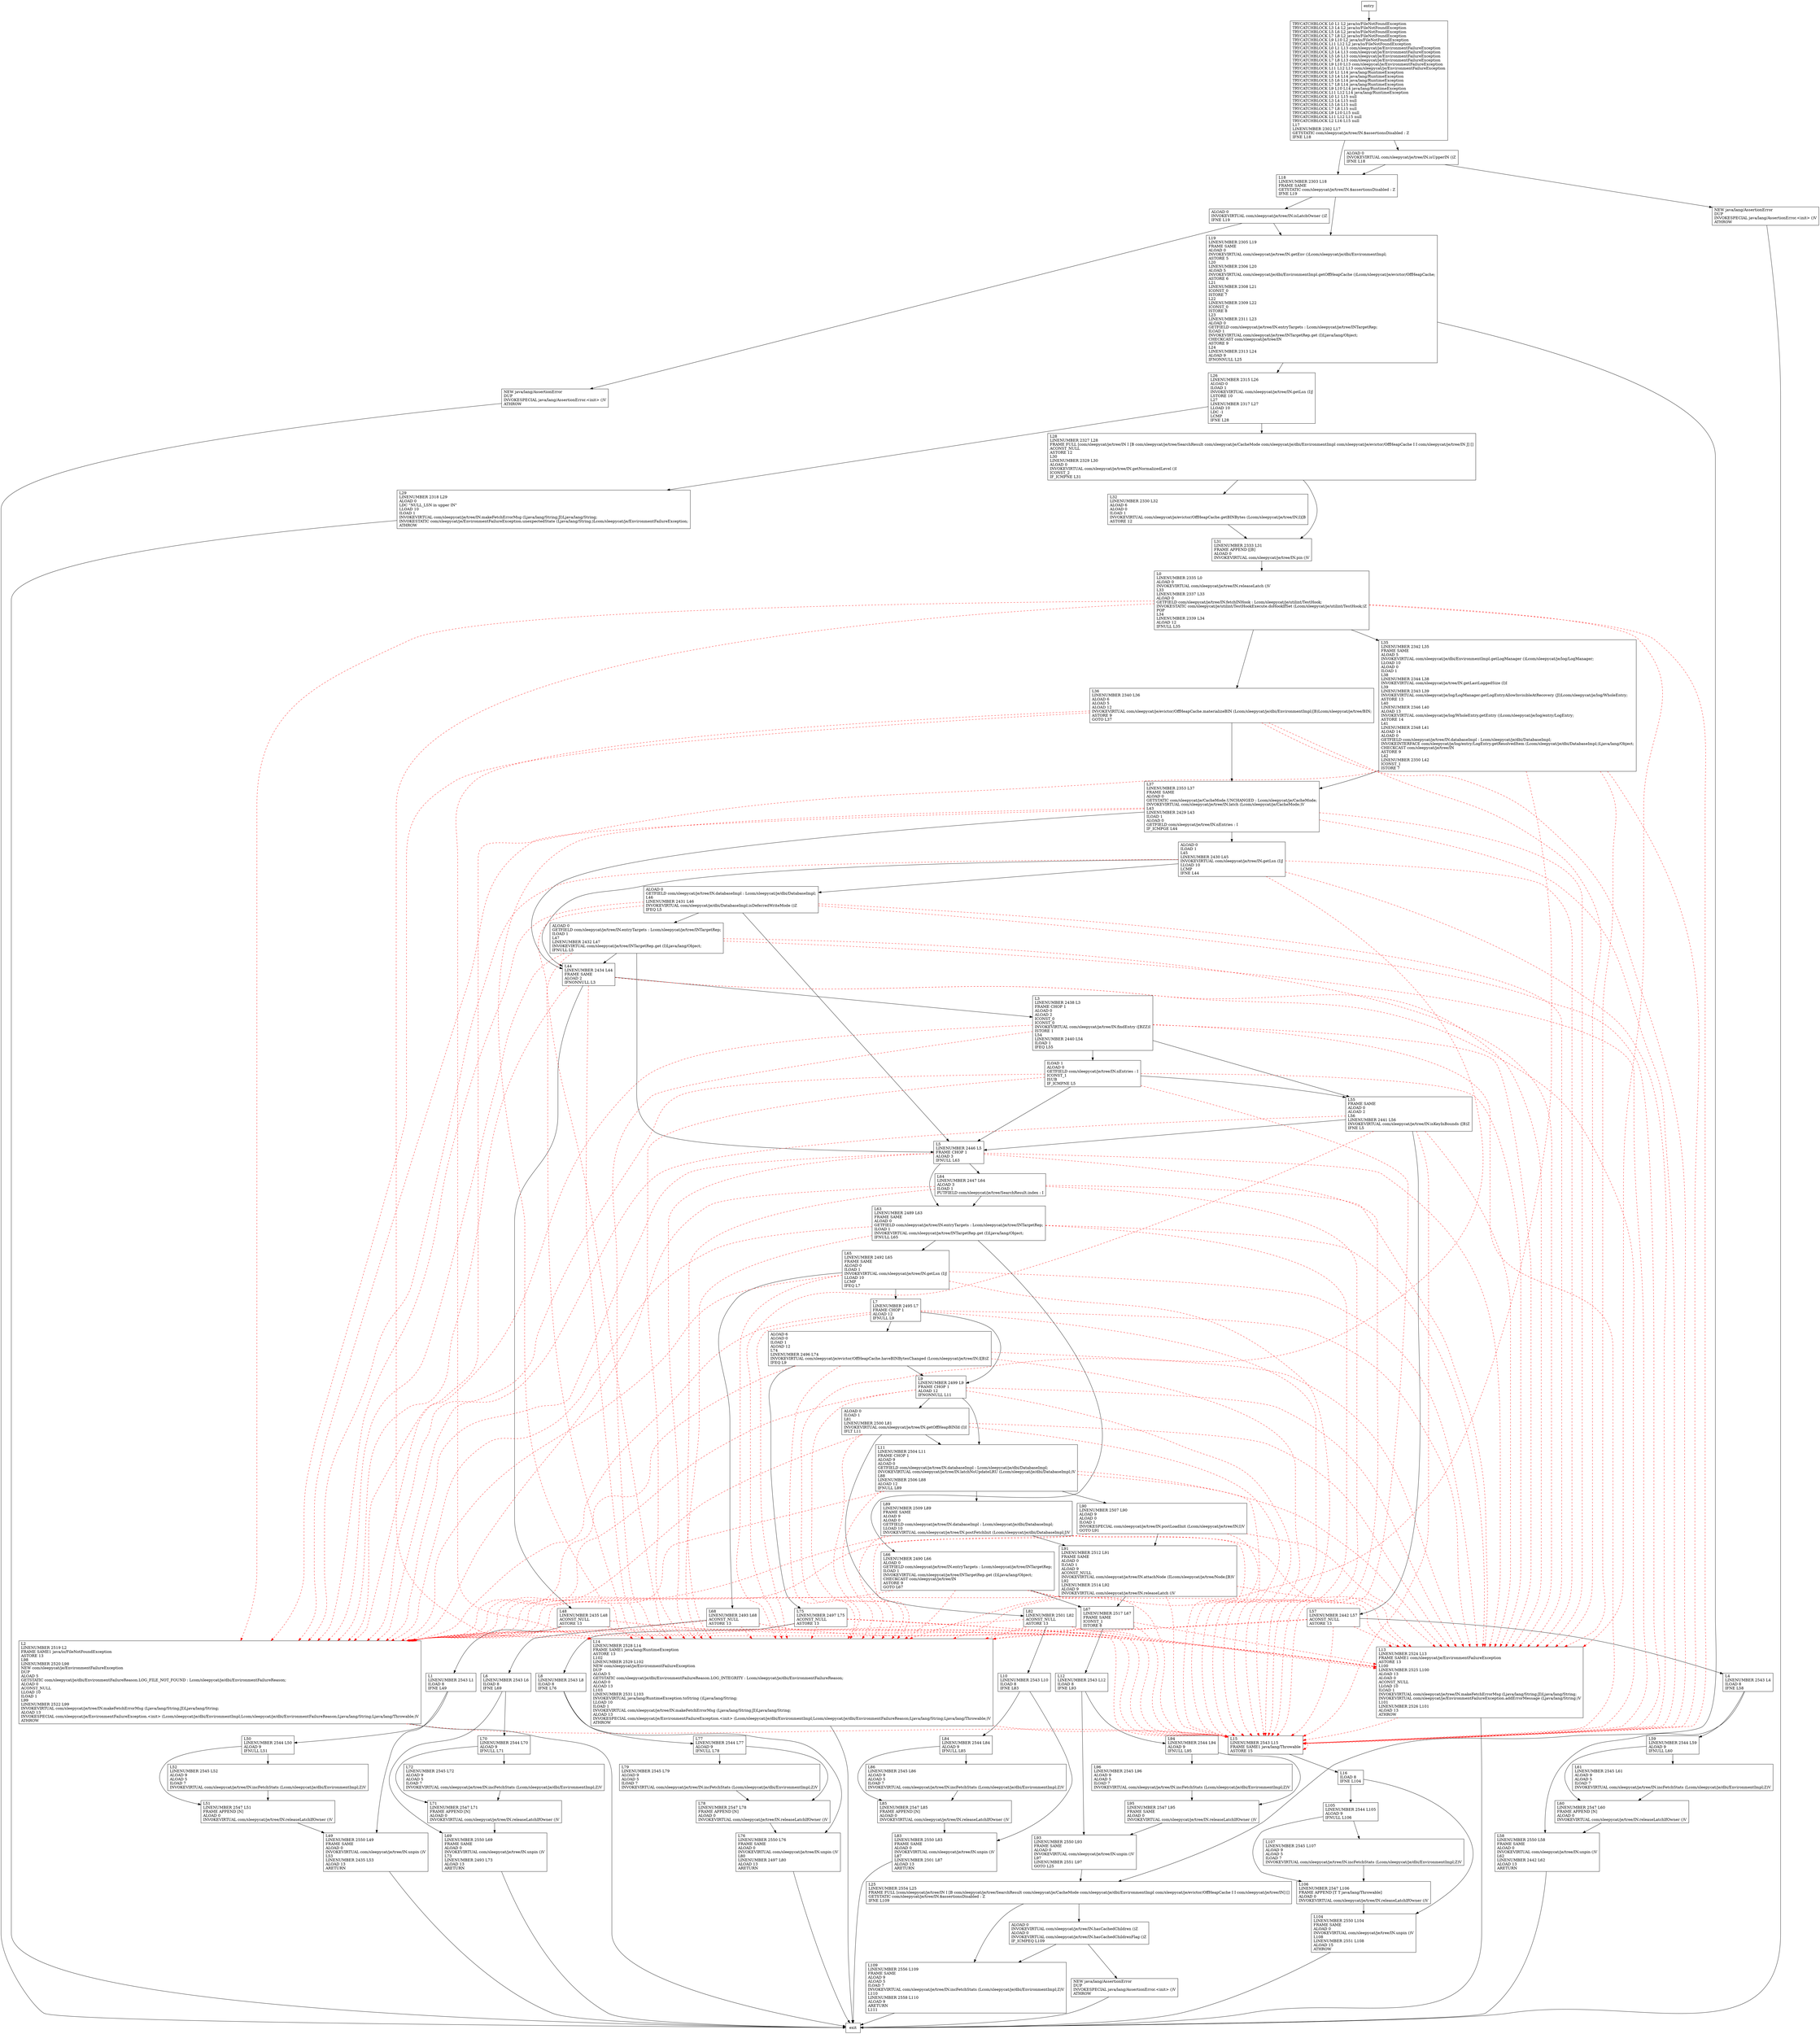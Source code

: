 digraph fetchINWithNoLatch {
node [shape=record];
750526791 [label="L48\lLINENUMBER 2435 L48\lACONST_NULL\lASTORE 13\l"];
220442169 [label="ALOAD 0\lINVOKEVIRTUAL com/sleepycat/je/tree/IN.isUpperIN ()Z\lIFNE L18\l"];
719768545 [label="L83\lLINENUMBER 2550 L83\lFRAME SAME\lALOAD 0\lINVOKEVIRTUAL com/sleepycat/je/tree/IN.unpin ()V\lL87\lLINENUMBER 2501 L87\lALOAD 13\lARETURN\l"];
177430324 [label="TRYCATCHBLOCK L0 L1 L2 java/io/FileNotFoundException\lTRYCATCHBLOCK L3 L4 L2 java/io/FileNotFoundException\lTRYCATCHBLOCK L5 L6 L2 java/io/FileNotFoundException\lTRYCATCHBLOCK L7 L8 L2 java/io/FileNotFoundException\lTRYCATCHBLOCK L9 L10 L2 java/io/FileNotFoundException\lTRYCATCHBLOCK L11 L12 L2 java/io/FileNotFoundException\lTRYCATCHBLOCK L0 L1 L13 com/sleepycat/je/EnvironmentFailureException\lTRYCATCHBLOCK L3 L4 L13 com/sleepycat/je/EnvironmentFailureException\lTRYCATCHBLOCK L5 L6 L13 com/sleepycat/je/EnvironmentFailureException\lTRYCATCHBLOCK L7 L8 L13 com/sleepycat/je/EnvironmentFailureException\lTRYCATCHBLOCK L9 L10 L13 com/sleepycat/je/EnvironmentFailureException\lTRYCATCHBLOCK L11 L12 L13 com/sleepycat/je/EnvironmentFailureException\lTRYCATCHBLOCK L0 L1 L14 java/lang/RuntimeException\lTRYCATCHBLOCK L3 L4 L14 java/lang/RuntimeException\lTRYCATCHBLOCK L5 L6 L14 java/lang/RuntimeException\lTRYCATCHBLOCK L7 L8 L14 java/lang/RuntimeException\lTRYCATCHBLOCK L9 L10 L14 java/lang/RuntimeException\lTRYCATCHBLOCK L11 L12 L14 java/lang/RuntimeException\lTRYCATCHBLOCK L0 L1 L15 null\lTRYCATCHBLOCK L3 L4 L15 null\lTRYCATCHBLOCK L5 L6 L15 null\lTRYCATCHBLOCK L7 L8 L15 null\lTRYCATCHBLOCK L9 L10 L15 null\lTRYCATCHBLOCK L11 L12 L15 null\lTRYCATCHBLOCK L2 L16 L15 null\lL17\lLINENUMBER 2302 L17\lGETSTATIC com/sleepycat/je/tree/IN.$assertionsDisabled : Z\lIFNE L18\l"];
825756298 [label="L69\lLINENUMBER 2550 L69\lFRAME SAME\lALOAD 0\lINVOKEVIRTUAL com/sleepycat/je/tree/IN.unpin ()V\lL73\lLINENUMBER 2493 L73\lALOAD 13\lARETURN\l"];
1514017298 [label="L1\lLINENUMBER 2543 L1\lILOAD 8\lIFNE L49\l"];
1563539999 [label="L44\lLINENUMBER 2434 L44\lFRAME SAME\lALOAD 2\lIFNONNULL L3\l"];
1252722806 [label="L25\lLINENUMBER 2554 L25\lFRAME FULL [com/sleepycat/je/tree/IN I [B com/sleepycat/je/tree/SearchResult com/sleepycat/je/CacheMode com/sleepycat/je/dbi/EnvironmentImpl com/sleepycat/je/evictor/OffHeapCache I I com/sleepycat/je/tree/IN] []\lGETSTATIC com/sleepycat/je/tree/IN.$assertionsDisabled : Z\lIFNE L109\l"];
1793625085 [label="L89\lLINENUMBER 2509 L89\lFRAME SAME\lALOAD 9\lALOAD 0\lGETFIELD com/sleepycat/je/tree/IN.databaseImpl : Lcom/sleepycat/je/dbi/DatabaseImpl;\lLLOAD 10\lINVOKEVIRTUAL com/sleepycat/je/tree/IN.postFetchInit (Lcom/sleepycat/je/dbi/DatabaseImpl;J)V\l"];
705853218 [label="L3\lLINENUMBER 2438 L3\lFRAME CHOP 1\lALOAD 0\lALOAD 2\lICONST_0\lICONST_0\lINVOKEVIRTUAL com/sleepycat/je/tree/IN.findEntry ([BZZ)I\lISTORE 1\lL54\lLINENUMBER 2440 L54\lILOAD 1\lIFEQ L55\l"];
587568915 [label="L15\lLINENUMBER 2543 L15\lFRAME SAME1 java/lang/Throwable\lASTORE 15\l"];
427118209 [label="L68\lLINENUMBER 2493 L68\lACONST_NULL\lASTORE 13\l"];
1014807171 [label="L86\lLINENUMBER 2545 L86\lALOAD 9\lALOAD 5\lILOAD 7\lINVOKEVIRTUAL com/sleepycat/je/tree/IN.incFetchStats (Lcom/sleepycat/je/dbi/EnvironmentImpl;Z)V\l"];
1352554165 [label="L19\lLINENUMBER 2305 L19\lFRAME SAME\lALOAD 0\lINVOKEVIRTUAL com/sleepycat/je/tree/IN.getEnv ()Lcom/sleepycat/je/dbi/EnvironmentImpl;\lASTORE 5\lL20\lLINENUMBER 2306 L20\lALOAD 5\lINVOKEVIRTUAL com/sleepycat/je/dbi/EnvironmentImpl.getOffHeapCache ()Lcom/sleepycat/je/evictor/OffHeapCache;\lASTORE 6\lL21\lLINENUMBER 2308 L21\lICONST_0\lISTORE 7\lL22\lLINENUMBER 2309 L22\lICONST_0\lISTORE 8\lL23\lLINENUMBER 2311 L23\lALOAD 0\lGETFIELD com/sleepycat/je/tree/IN.entryTargets : Lcom/sleepycat/je/tree/INTargetRep;\lILOAD 1\lINVOKEVIRTUAL com/sleepycat/je/tree/INTargetRep.get (I)Ljava/lang/Object;\lCHECKCAST com/sleepycat/je/tree/IN\lASTORE 9\lL24\lLINENUMBER 2313 L24\lALOAD 9\lIFNONNULL L25\l"];
1769436699 [label="ALOAD 0\lILOAD 1\lL45\lLINENUMBER 2430 L45\lINVOKEVIRTUAL com/sleepycat/je/tree/IN.getLsn (I)J\lLLOAD 10\lLCMP\lIFNE L44\l"];
1987519369 [label="L91\lLINENUMBER 2512 L91\lFRAME SAME\lALOAD 0\lILOAD 1\lALOAD 9\lACONST_NULL\lINVOKEVIRTUAL com/sleepycat/je/tree/IN.attachNode (ILcom/sleepycat/je/tree/Node;[B)V\lL92\lLINENUMBER 2514 L92\lALOAD 9\lINVOKEVIRTUAL com/sleepycat/je/tree/IN.releaseLatch ()V\l"];
1214394986 [label="NEW java/lang/AssertionError\lDUP\lINVOKESPECIAL java/lang/AssertionError.\<init\> ()V\lATHROW\l"];
839164533 [label="L7\lLINENUMBER 2495 L7\lFRAME CHOP 1\lALOAD 12\lIFNULL L9\l"];
995640718 [label="L31\lLINENUMBER 2333 L31\lFRAME APPEND [[B]\lALOAD 0\lINVOKEVIRTUAL com/sleepycat/je/tree/IN.pin ()V\l"];
1102026155 [label="L72\lLINENUMBER 2545 L72\lALOAD 9\lALOAD 5\lILOAD 7\lINVOKEVIRTUAL com/sleepycat/je/tree/IN.incFetchStats (Lcom/sleepycat/je/dbi/EnvironmentImpl;Z)V\l"];
529471028 [label="L65\lLINENUMBER 2492 L65\lFRAME SAME\lALOAD 0\lILOAD 1\lINVOKEVIRTUAL com/sleepycat/je/tree/IN.getLsn (I)J\lLLOAD 10\lLCMP\lIFEQ L7\l"];
2089651595 [label="ALOAD 0\lGETFIELD com/sleepycat/je/tree/IN.entryTargets : Lcom/sleepycat/je/tree/INTargetRep;\lILOAD 1\lL47\lLINENUMBER 2432 L47\lINVOKEVIRTUAL com/sleepycat/je/tree/INTargetRep.get (I)Ljava/lang/Object;\lIFNULL L5\l"];
1099457823 [label="L93\lLINENUMBER 2550 L93\lFRAME SAME\lALOAD 0\lINVOKEVIRTUAL com/sleepycat/je/tree/IN.unpin ()V\lL97\lLINENUMBER 2551 L97\lGOTO L25\l"];
367769346 [label="L12\lLINENUMBER 2543 L12\lILOAD 8\lIFNE L93\l"];
988341684 [label="L2\lLINENUMBER 2519 L2\lFRAME SAME1 java/io/FileNotFoundException\lASTORE 13\lL98\lLINENUMBER 2520 L98\lNEW com/sleepycat/je/EnvironmentFailureException\lDUP\lALOAD 5\lGETSTATIC com/sleepycat/je/dbi/EnvironmentFailureReason.LOG_FILE_NOT_FOUND : Lcom/sleepycat/je/dbi/EnvironmentFailureReason;\lALOAD 0\lACONST_NULL\lLLOAD 10\lILOAD 1\lL99\lLINENUMBER 2522 L99\lINVOKEVIRTUAL com/sleepycat/je/tree/IN.makeFetchErrorMsg (Ljava/lang/String;JI)Ljava/lang/String;\lALOAD 13\lINVOKESPECIAL com/sleepycat/je/EnvironmentFailureException.\<init\> (Lcom/sleepycat/je/dbi/EnvironmentImpl;Lcom/sleepycat/je/dbi/EnvironmentFailureReason;Ljava/lang/String;Ljava/lang/Throwable;)V\lATHROW\l"];
1586156168 [label="L106\lLINENUMBER 2547 L106\lFRAME APPEND [T T java/lang/Throwable]\lALOAD 0\lINVOKEVIRTUAL com/sleepycat/je/tree/IN.releaseLatchIfOwner ()V\l"];
1079802105 [label="NEW java/lang/AssertionError\lDUP\lINVOKESPECIAL java/lang/AssertionError.\<init\> ()V\lATHROW\l"];
1839581151 [label="L59\lLINENUMBER 2544 L59\lALOAD 9\lIFNULL L60\l"];
1507981682 [label="L36\lLINENUMBER 2340 L36\lALOAD 6\lALOAD 5\lALOAD 12\lINVOKEVIRTUAL com/sleepycat/je/evictor/OffHeapCache.materializeBIN (Lcom/sleepycat/je/dbi/EnvironmentImpl;[B)Lcom/sleepycat/je/tree/BIN;\lASTORE 9\lGOTO L37\l"];
403034326 [label="L50\lLINENUMBER 2544 L50\lALOAD 9\lIFNULL L51\l"];
949445400 [label="L8\lLINENUMBER 2543 L8\lILOAD 8\lIFNE L76\l"];
1494896233 [label="L75\lLINENUMBER 2497 L75\lACONST_NULL\lASTORE 13\l"];
2029411299 [label="L77\lLINENUMBER 2544 L77\lALOAD 9\lIFNULL L78\l"];
2036878776 [label="L60\lLINENUMBER 2547 L60\lFRAME APPEND [N]\lALOAD 0\lINVOKEVIRTUAL com/sleepycat/je/tree/IN.releaseLatchIfOwner ()V\l"];
139378112 [label="L32\lLINENUMBER 2330 L32\lALOAD 6\lALOAD 0\lILOAD 1\lINVOKEVIRTUAL com/sleepycat/je/evictor/OffHeapCache.getBINBytes (Lcom/sleepycat/je/tree/IN;I)[B\lASTORE 12\l"];
616361779 [label="L37\lLINENUMBER 2353 L37\lFRAME SAME\lALOAD 0\lGETSTATIC com/sleepycat/je/CacheMode.UNCHANGED : Lcom/sleepycat/je/CacheMode;\lINVOKEVIRTUAL com/sleepycat/je/tree/IN.latch (Lcom/sleepycat/je/CacheMode;)V\lL43\lLINENUMBER 2429 L43\lILOAD 1\lALOAD 0\lGETFIELD com/sleepycat/je/tree/IN.nEntries : I\lIF_ICMPGE L44\l"];
2095345813 [label="L78\lLINENUMBER 2547 L78\lFRAME APPEND [N]\lALOAD 0\lINVOKEVIRTUAL com/sleepycat/je/tree/IN.releaseLatchIfOwner ()V\l"];
1018474647 [label="L105\lLINENUMBER 2544 L105\lALOAD 9\lIFNULL L106\l"];
1679428887 [label="L35\lLINENUMBER 2342 L35\lFRAME SAME\lALOAD 5\lINVOKEVIRTUAL com/sleepycat/je/dbi/EnvironmentImpl.getLogManager ()Lcom/sleepycat/je/log/LogManager;\lLLOAD 10\lALOAD 0\lILOAD 1\lL38\lLINENUMBER 2344 L38\lINVOKEVIRTUAL com/sleepycat/je/tree/IN.getLastLoggedSize (I)I\lL39\lLINENUMBER 2343 L39\lINVOKEVIRTUAL com/sleepycat/je/log/LogManager.getLogEntryAllowInvisibleAtRecovery (JI)Lcom/sleepycat/je/log/WholeEntry;\lASTORE 13\lL40\lLINENUMBER 2346 L40\lALOAD 13\lINVOKEVIRTUAL com/sleepycat/je/log/WholeEntry.getEntry ()Lcom/sleepycat/je/log/entry/LogEntry;\lASTORE 14\lL41\lLINENUMBER 2348 L41\lALOAD 14\lALOAD 0\lGETFIELD com/sleepycat/je/tree/IN.databaseImpl : Lcom/sleepycat/je/dbi/DatabaseImpl;\lINVOKEINTERFACE com/sleepycat/je/log/entry/LogEntry.getResolvedItem (Lcom/sleepycat/je/dbi/DatabaseImpl;)Ljava/lang/Object;\lCHECKCAST com/sleepycat/je/tree/IN\lASTORE 9\lL42\lLINENUMBER 2350 L42\lICONST_1\lISTORE 7\l"];
31949862 [label="L10\lLINENUMBER 2543 L10\lILOAD 8\lIFNE L83\l"];
1057699886 [label="ALOAD 0\lGETFIELD com/sleepycat/je/tree/IN.databaseImpl : Lcom/sleepycat/je/dbi/DatabaseImpl;\lL46\lLINENUMBER 2431 L46\lINVOKEVIRTUAL com/sleepycat/je/dbi/DatabaseImpl.isDeferredWriteMode ()Z\lIFEQ L5\l"];
418005744 [label="L18\lLINENUMBER 2303 L18\lFRAME SAME\lGETSTATIC com/sleepycat/je/tree/IN.$assertionsDisabled : Z\lIFNE L19\l"];
1797158870 [label="L16\lILOAD 8\lIFNE L104\l"];
59273678 [label="L64\lLINENUMBER 2447 L64\lALOAD 3\lILOAD 1\lPUTFIELD com/sleepycat/je/tree/SearchResult.index : I\l"];
1756101686 [label="L57\lLINENUMBER 2442 L57\lACONST_NULL\lASTORE 13\l"];
34672001 [label="NEW java/lang/AssertionError\lDUP\lINVOKESPECIAL java/lang/AssertionError.\<init\> ()V\lATHROW\l"];
1069158464 [label="ALOAD 0\lILOAD 1\lL81\lLINENUMBER 2500 L81\lINVOKEVIRTUAL com/sleepycat/je/tree/IN.getOffHeapBINId (I)I\lIFLT L11\l"];
880345066 [label="L13\lLINENUMBER 2524 L13\lFRAME SAME1 com/sleepycat/je/EnvironmentFailureException\lASTORE 13\lL100\lLINENUMBER 2525 L100\lALOAD 13\lALOAD 0\lACONST_NULL\lLLOAD 10\lILOAD 1\lINVOKEVIRTUAL com/sleepycat/je/tree/IN.makeFetchErrorMsg (Ljava/lang/String;JI)Ljava/lang/String;\lINVOKEVIRTUAL com/sleepycat/je/EnvironmentFailureException.addErrorMessage (Ljava/lang/String;)V\lL101\lLINENUMBER 2526 L101\lALOAD 13\lATHROW\l"];
1041664727 [label="L104\lLINENUMBER 2550 L104\lFRAME SAME\lALOAD 0\lINVOKEVIRTUAL com/sleepycat/je/tree/IN.unpin ()V\lL108\lLINENUMBER 2551 L108\lALOAD 15\lATHROW\l"];
2005274726 [label="L79\lLINENUMBER 2545 L79\lALOAD 9\lALOAD 5\lILOAD 7\lINVOKEVIRTUAL com/sleepycat/je/tree/IN.incFetchStats (Lcom/sleepycat/je/dbi/EnvironmentImpl;Z)V\l"];
439676488 [label="L28\lLINENUMBER 2327 L28\lFRAME FULL [com/sleepycat/je/tree/IN I [B com/sleepycat/je/tree/SearchResult com/sleepycat/je/CacheMode com/sleepycat/je/dbi/EnvironmentImpl com/sleepycat/je/evictor/OffHeapCache I I com/sleepycat/je/tree/IN J] []\lACONST_NULL\lASTORE 12\lL30\lLINENUMBER 2329 L30\lALOAD 0\lINVOKEVIRTUAL com/sleepycat/je/tree/IN.getNormalizedLevel ()I\lICONST_2\lIF_ICMPNE L31\l"];
151231479 [label="L14\lLINENUMBER 2528 L14\lFRAME SAME1 java/lang/RuntimeException\lASTORE 13\lL102\lLINENUMBER 2529 L102\lNEW com/sleepycat/je/EnvironmentFailureException\lDUP\lALOAD 5\lGETSTATIC com/sleepycat/je/dbi/EnvironmentFailureReason.LOG_INTEGRITY : Lcom/sleepycat/je/dbi/EnvironmentFailureReason;\lALOAD 0\lALOAD 13\lL103\lLINENUMBER 2531 L103\lINVOKEVIRTUAL java/lang/RuntimeException.toString ()Ljava/lang/String;\lLLOAD 10\lILOAD 1\lINVOKEVIRTUAL com/sleepycat/je/tree/IN.makeFetchErrorMsg (Ljava/lang/String;JI)Ljava/lang/String;\lALOAD 13\lINVOKESPECIAL com/sleepycat/je/EnvironmentFailureException.\<init\> (Lcom/sleepycat/je/dbi/EnvironmentImpl;Lcom/sleepycat/je/dbi/EnvironmentFailureReason;Ljava/lang/String;Ljava/lang/Throwable;)V\lATHROW\l"];
2125028709 [label="L49\lLINENUMBER 2550 L49\lFRAME SAME\lALOAD 0\lINVOKEVIRTUAL com/sleepycat/je/tree/IN.unpin ()V\lL53\lLINENUMBER 2435 L53\lALOAD 13\lARETURN\l"];
1457624111 [label="L70\lLINENUMBER 2544 L70\lALOAD 9\lIFNULL L71\l"];
1158629832 [label="L52\lLINENUMBER 2545 L52\lALOAD 9\lALOAD 5\lILOAD 7\lINVOKEVIRTUAL com/sleepycat/je/tree/IN.incFetchStats (Lcom/sleepycat/je/dbi/EnvironmentImpl;Z)V\l"];
1081390718 [label="L109\lLINENUMBER 2556 L109\lFRAME SAME\lALOAD 9\lALOAD 5\lILOAD 7\lINVOKEVIRTUAL com/sleepycat/je/tree/IN.incFetchStats (Lcom/sleepycat/je/dbi/EnvironmentImpl;Z)V\lL110\lLINENUMBER 2558 L110\lALOAD 9\lARETURN\lL111\l"];
1977183511 [label="L82\lLINENUMBER 2501 L82\lACONST_NULL\lASTORE 13\l"];
797325158 [label="L94\lLINENUMBER 2544 L94\lALOAD 9\lIFNULL L95\l"];
1914559065 [label="L71\lLINENUMBER 2547 L71\lFRAME APPEND [N]\lALOAD 0\lINVOKEVIRTUAL com/sleepycat/je/tree/IN.releaseLatchIfOwner ()V\l"];
1680185900 [label="L76\lLINENUMBER 2550 L76\lFRAME SAME\lALOAD 0\lINVOKEVIRTUAL com/sleepycat/je/tree/IN.unpin ()V\lL80\lLINENUMBER 2497 L80\lALOAD 13\lARETURN\l"];
194408258 [label="L6\lLINENUMBER 2543 L6\lILOAD 8\lIFNE L69\l"];
1507694042 [label="ALOAD 0\lINVOKEVIRTUAL com/sleepycat/je/tree/IN.hasCachedChildren ()Z\lALOAD 0\lINVOKEVIRTUAL com/sleepycat/je/tree/IN.hasCachedChildrenFlag ()Z\lIF_ICMPEQ L109\l"];
50393802 [label="ALOAD 6\lALOAD 0\lILOAD 1\lALOAD 12\lL74\lLINENUMBER 2496 L74\lINVOKEVIRTUAL com/sleepycat/je/evictor/OffHeapCache.haveBINBytesChanged (Lcom/sleepycat/je/tree/IN;I[B)Z\lIFEQ L9\l"];
1871821232 [label="L95\lLINENUMBER 2547 L95\lFRAME SAME\lALOAD 0\lINVOKEVIRTUAL com/sleepycat/je/tree/IN.releaseLatchIfOwner ()V\l"];
957141536 [label="L29\lLINENUMBER 2318 L29\lALOAD 0\lLDC \"NULL_LSN in upper IN\"\lLLOAD 10\lILOAD 1\lINVOKEVIRTUAL com/sleepycat/je/tree/IN.makeFetchErrorMsg (Ljava/lang/String;JI)Ljava/lang/String;\lINVOKESTATIC com/sleepycat/je/EnvironmentFailureException.unexpectedState (Ljava/lang/String;)Lcom/sleepycat/je/EnvironmentFailureException;\lATHROW\l"];
1982783862 [label="L5\lLINENUMBER 2446 L5\lFRAME CHOP 1\lALOAD 3\lIFNULL L63\l"];
1079035231 [label="L63\lLINENUMBER 2489 L63\lFRAME SAME\lALOAD 0\lGETFIELD com/sleepycat/je/tree/IN.entryTargets : Lcom/sleepycat/je/tree/INTargetRep;\lILOAD 1\lINVOKEVIRTUAL com/sleepycat/je/tree/INTargetRep.get (I)Ljava/lang/Object;\lIFNULL L65\l"];
1062806265 [label="L0\lLINENUMBER 2335 L0\lALOAD 0\lINVOKEVIRTUAL com/sleepycat/je/tree/IN.releaseLatch ()V\lL33\lLINENUMBER 2337 L33\lALOAD 0\lGETFIELD com/sleepycat/je/tree/IN.fetchINHook : Lcom/sleepycat/je/utilint/TestHook;\lINVOKESTATIC com/sleepycat/je/utilint/TestHookExecute.doHookIfSet (Lcom/sleepycat/je/utilint/TestHook;)Z\lPOP\lL34\lLINENUMBER 2339 L34\lALOAD 12\lIFNULL L35\l"];
1318404624 [label="L61\lLINENUMBER 2545 L61\lALOAD 9\lALOAD 5\lILOAD 7\lINVOKEVIRTUAL com/sleepycat/je/tree/IN.incFetchStats (Lcom/sleepycat/je/dbi/EnvironmentImpl;Z)V\l"];
1473620450 [label="L58\lLINENUMBER 2550 L58\lFRAME SAME\lALOAD 0\lINVOKEVIRTUAL com/sleepycat/je/tree/IN.unpin ()V\lL62\lLINENUMBER 2442 L62\lALOAD 13\lARETURN\l"];
150267784 [label="L51\lLINENUMBER 2547 L51\lFRAME APPEND [N]\lALOAD 0\lINVOKEVIRTUAL com/sleepycat/je/tree/IN.releaseLatchIfOwner ()V\l"];
1903785593 [label="ILOAD 1\lALOAD 0\lGETFIELD com/sleepycat/je/tree/IN.nEntries : I\lICONST_1\lISUB\lIF_ICMPNE L5\l"];
542758702 [label="L90\lLINENUMBER 2507 L90\lALOAD 9\lALOAD 0\lILOAD 1\lINVOKESPECIAL com/sleepycat/je/tree/IN.postLoadInit (Lcom/sleepycat/je/tree/IN;I)V\lGOTO L91\l"];
384272741 [label="L11\lLINENUMBER 2504 L11\lFRAME CHOP 1\lALOAD 9\lALOAD 0\lGETFIELD com/sleepycat/je/tree/IN.databaseImpl : Lcom/sleepycat/je/dbi/DatabaseImpl;\lINVOKEVIRTUAL com/sleepycat/je/tree/IN.latchNoUpdateLRU (Lcom/sleepycat/je/dbi/DatabaseImpl;)V\lL88\lLINENUMBER 2506 L88\lALOAD 12\lIFNULL L89\l"];
1598620170 [label="L67\lLINENUMBER 2517 L67\lFRAME SAME\lICONST_1\lISTORE 8\l"];
968036397 [label="L9\lLINENUMBER 2499 L9\lFRAME CHOP 1\lALOAD 12\lIFNONNULL L11\l"];
548775072 [label="L96\lLINENUMBER 2545 L96\lALOAD 9\lALOAD 5\lILOAD 7\lINVOKEVIRTUAL com/sleepycat/je/tree/IN.incFetchStats (Lcom/sleepycat/je/dbi/EnvironmentImpl;Z)V\l"];
607230599 [label="L66\lLINENUMBER 2490 L66\lALOAD 0\lGETFIELD com/sleepycat/je/tree/IN.entryTargets : Lcom/sleepycat/je/tree/INTargetRep;\lILOAD 1\lINVOKEVIRTUAL com/sleepycat/je/tree/INTargetRep.get (I)Ljava/lang/Object;\lCHECKCAST com/sleepycat/je/tree/IN\lASTORE 9\lGOTO L67\l"];
447310546 [label="ALOAD 0\lINVOKEVIRTUAL com/sleepycat/je/tree/IN.isLatchOwner ()Z\lIFNE L19\l"];
453317643 [label="L26\lLINENUMBER 2315 L26\lALOAD 0\lILOAD 1\lINVOKEVIRTUAL com/sleepycat/je/tree/IN.getLsn (I)J\lLSTORE 10\lL27\lLINENUMBER 2317 L27\lLLOAD 10\lLDC -1\lLCMP\lIFNE L28\l"];
1554695795 [label="L4\lLINENUMBER 2543 L4\lILOAD 8\lIFNE L58\l"];
1204591584 [label="L55\lFRAME SAME\lALOAD 0\lALOAD 2\lL56\lLINENUMBER 2441 L56\lINVOKEVIRTUAL com/sleepycat/je/tree/IN.isKeyInBounds ([B)Z\lIFNE L5\l"];
1839528955 [label="L84\lLINENUMBER 2544 L84\lALOAD 9\lIFNULL L85\l"];
1394077021 [label="L107\lLINENUMBER 2545 L107\lALOAD 9\lALOAD 5\lILOAD 7\lINVOKEVIRTUAL com/sleepycat/je/tree/IN.incFetchStats (Lcom/sleepycat/je/dbi/EnvironmentImpl;Z)V\l"];
49532447 [label="L85\lLINENUMBER 2547 L85\lFRAME APPEND [N]\lALOAD 0\lINVOKEVIRTUAL com/sleepycat/je/tree/IN.releaseLatchIfOwner ()V\l"];
entry;
exit;
750526791 -> 151231479 [style=dashed, color=red]
750526791 -> 988341684 [style=dashed, color=red]
750526791 -> 880345066 [style=dashed, color=red]
750526791 -> 587568915 [style=dashed, color=red]
750526791 -> 1514017298
220442169 -> 34672001
220442169 -> 418005744
719768545 -> exit
177430324 -> 220442169
177430324 -> 418005744
825756298 -> exit
1514017298 -> 403034326
1514017298 -> 2125028709
1563539999 -> 750526791
1563539999 -> 151231479 [style=dashed, color=red]
1563539999 -> 705853218
1563539999 -> 988341684 [style=dashed, color=red]
1563539999 -> 880345066 [style=dashed, color=red]
1563539999 -> 587568915 [style=dashed, color=red]
1252722806 -> 1507694042
1252722806 -> 1081390718
1793625085 -> 1987519369
1793625085 -> 151231479 [style=dashed, color=red]
1793625085 -> 988341684 [style=dashed, color=red]
1793625085 -> 880345066 [style=dashed, color=red]
1793625085 -> 587568915 [style=dashed, color=red]
705853218 -> 151231479 [style=dashed, color=red]
705853218 -> 1204591584
705853218 -> 1903785593
705853218 -> 988341684 [style=dashed, color=red]
705853218 -> 880345066 [style=dashed, color=red]
705853218 -> 587568915 [style=dashed, color=red]
587568915 -> 587568915 [style=dashed, color=red]
587568915 -> 1797158870
427118209 -> 151231479 [style=dashed, color=red]
427118209 -> 988341684 [style=dashed, color=red]
427118209 -> 880345066 [style=dashed, color=red]
427118209 -> 587568915 [style=dashed, color=red]
427118209 -> 194408258
1014807171 -> 49532447
1352554165 -> 1252722806
1352554165 -> 453317643
1769436699 -> 151231479 [style=dashed, color=red]
1769436699 -> 1057699886
1769436699 -> 988341684 [style=dashed, color=red]
1769436699 -> 880345066 [style=dashed, color=red]
1769436699 -> 587568915 [style=dashed, color=red]
1769436699 -> 1563539999
1987519369 -> 151231479 [style=dashed, color=red]
1987519369 -> 988341684 [style=dashed, color=red]
1987519369 -> 880345066 [style=dashed, color=red]
1987519369 -> 587568915 [style=dashed, color=red]
1987519369 -> 1598620170
1214394986 -> exit
839164533 -> 968036397
839164533 -> 50393802
839164533 -> 151231479 [style=dashed, color=red]
839164533 -> 988341684 [style=dashed, color=red]
839164533 -> 880345066 [style=dashed, color=red]
839164533 -> 587568915 [style=dashed, color=red]
995640718 -> 1062806265
1102026155 -> 1914559065
529471028 -> 839164533
529471028 -> 151231479 [style=dashed, color=red]
529471028 -> 988341684 [style=dashed, color=red]
529471028 -> 880345066 [style=dashed, color=red]
529471028 -> 587568915 [style=dashed, color=red]
529471028 -> 427118209
2089651595 -> 151231479 [style=dashed, color=red]
2089651595 -> 1982783862
2089651595 -> 988341684 [style=dashed, color=red]
2089651595 -> 880345066 [style=dashed, color=red]
2089651595 -> 587568915 [style=dashed, color=red]
2089651595 -> 1563539999
1099457823 -> 1252722806
367769346 -> 1099457823
367769346 -> 797325158
988341684 -> exit
988341684 -> 587568915 [style=dashed, color=red]
1586156168 -> 1041664727
1079802105 -> exit
1839581151 -> 2036878776
1839581151 -> 1318404624
1507981682 -> 151231479 [style=dashed, color=red]
1507981682 -> 616361779
1507981682 -> 988341684 [style=dashed, color=red]
1507981682 -> 880345066 [style=dashed, color=red]
1507981682 -> 587568915 [style=dashed, color=red]
entry -> 177430324
403034326 -> 1158629832
403034326 -> 150267784
949445400 -> 2029411299
949445400 -> 1680185900
1494896233 -> 949445400
1494896233 -> 151231479 [style=dashed, color=red]
1494896233 -> 988341684 [style=dashed, color=red]
1494896233 -> 880345066 [style=dashed, color=red]
1494896233 -> 587568915 [style=dashed, color=red]
2029411299 -> 2095345813
2029411299 -> 2005274726
2036878776 -> 1473620450
139378112 -> 995640718
616361779 -> 1769436699
616361779 -> 151231479 [style=dashed, color=red]
616361779 -> 988341684 [style=dashed, color=red]
616361779 -> 880345066 [style=dashed, color=red]
616361779 -> 587568915 [style=dashed, color=red]
616361779 -> 1563539999
2095345813 -> 1680185900
1018474647 -> 1394077021
1018474647 -> 1586156168
1679428887 -> 151231479 [style=dashed, color=red]
1679428887 -> 616361779
1679428887 -> 988341684 [style=dashed, color=red]
1679428887 -> 880345066 [style=dashed, color=red]
1679428887 -> 587568915 [style=dashed, color=red]
31949862 -> 719768545
31949862 -> 1839528955
1057699886 -> 151231479 [style=dashed, color=red]
1057699886 -> 2089651595
1057699886 -> 1982783862
1057699886 -> 988341684 [style=dashed, color=red]
1057699886 -> 880345066 [style=dashed, color=red]
1057699886 -> 587568915 [style=dashed, color=red]
418005744 -> 1352554165
418005744 -> 447310546
1797158870 -> 1018474647
1797158870 -> 1041664727
59273678 -> 151231479 [style=dashed, color=red]
59273678 -> 1079035231
59273678 -> 988341684 [style=dashed, color=red]
59273678 -> 880345066 [style=dashed, color=red]
59273678 -> 587568915 [style=dashed, color=red]
1756101686 -> 151231479 [style=dashed, color=red]
1756101686 -> 1554695795
1756101686 -> 988341684 [style=dashed, color=red]
1756101686 -> 880345066 [style=dashed, color=red]
1756101686 -> 587568915 [style=dashed, color=red]
34672001 -> exit
1069158464 -> 151231479 [style=dashed, color=red]
1069158464 -> 1977183511
1069158464 -> 988341684 [style=dashed, color=red]
1069158464 -> 880345066 [style=dashed, color=red]
1069158464 -> 587568915 [style=dashed, color=red]
1069158464 -> 384272741
880345066 -> exit
880345066 -> 587568915 [style=dashed, color=red]
1041664727 -> exit
2005274726 -> 2095345813
439676488 -> 995640718
439676488 -> 139378112
151231479 -> exit
151231479 -> 587568915 [style=dashed, color=red]
2125028709 -> exit
1457624111 -> 1102026155
1457624111 -> 1914559065
1158629832 -> 150267784
1081390718 -> exit
1977183511 -> 151231479 [style=dashed, color=red]
1977183511 -> 31949862
1977183511 -> 988341684 [style=dashed, color=red]
1977183511 -> 880345066 [style=dashed, color=red]
1977183511 -> 587568915 [style=dashed, color=red]
797325158 -> 548775072
797325158 -> 1871821232
1914559065 -> 825756298
1680185900 -> exit
194408258 -> 1457624111
194408258 -> 825756298
1507694042 -> 1214394986
1507694042 -> 1081390718
50393802 -> 968036397
50393802 -> 1494896233
50393802 -> 151231479 [style=dashed, color=red]
50393802 -> 988341684 [style=dashed, color=red]
50393802 -> 880345066 [style=dashed, color=red]
50393802 -> 587568915 [style=dashed, color=red]
1871821232 -> 1099457823
957141536 -> exit
1982783862 -> 151231479 [style=dashed, color=red]
1982783862 -> 1079035231
1982783862 -> 988341684 [style=dashed, color=red]
1982783862 -> 880345066 [style=dashed, color=red]
1982783862 -> 587568915 [style=dashed, color=red]
1982783862 -> 59273678
1079035231 -> 151231479 [style=dashed, color=red]
1079035231 -> 607230599
1079035231 -> 529471028
1079035231 -> 988341684 [style=dashed, color=red]
1079035231 -> 880345066 [style=dashed, color=red]
1079035231 -> 587568915 [style=dashed, color=red]
1062806265 -> 1507981682
1062806265 -> 151231479 [style=dashed, color=red]
1062806265 -> 1679428887
1062806265 -> 988341684 [style=dashed, color=red]
1062806265 -> 880345066 [style=dashed, color=red]
1062806265 -> 587568915 [style=dashed, color=red]
1318404624 -> 2036878776
1473620450 -> exit
150267784 -> 2125028709
1903785593 -> 151231479 [style=dashed, color=red]
1903785593 -> 1982783862
1903785593 -> 1204591584
1903785593 -> 988341684 [style=dashed, color=red]
1903785593 -> 880345066 [style=dashed, color=red]
1903785593 -> 587568915 [style=dashed, color=red]
542758702 -> 1987519369
542758702 -> 151231479 [style=dashed, color=red]
542758702 -> 988341684 [style=dashed, color=red]
542758702 -> 880345066 [style=dashed, color=red]
542758702 -> 587568915 [style=dashed, color=red]
384272741 -> 151231479 [style=dashed, color=red]
384272741 -> 1793625085
384272741 -> 542758702
384272741 -> 988341684 [style=dashed, color=red]
384272741 -> 880345066 [style=dashed, color=red]
384272741 -> 587568915 [style=dashed, color=red]
1598620170 -> 151231479 [style=dashed, color=red]
1598620170 -> 367769346
1598620170 -> 988341684 [style=dashed, color=red]
1598620170 -> 880345066 [style=dashed, color=red]
1598620170 -> 587568915 [style=dashed, color=red]
968036397 -> 151231479 [style=dashed, color=red]
968036397 -> 1069158464
968036397 -> 988341684 [style=dashed, color=red]
968036397 -> 880345066 [style=dashed, color=red]
968036397 -> 587568915 [style=dashed, color=red]
968036397 -> 384272741
548775072 -> 1871821232
607230599 -> 151231479 [style=dashed, color=red]
607230599 -> 988341684 [style=dashed, color=red]
607230599 -> 880345066 [style=dashed, color=red]
607230599 -> 587568915 [style=dashed, color=red]
607230599 -> 1598620170
447310546 -> 1352554165
447310546 -> 1079802105
453317643 -> 439676488
453317643 -> 957141536
1554695795 -> 1473620450
1554695795 -> 1839581151
1204591584 -> 1756101686
1204591584 -> 151231479 [style=dashed, color=red]
1204591584 -> 1982783862
1204591584 -> 988341684 [style=dashed, color=red]
1204591584 -> 880345066 [style=dashed, color=red]
1204591584 -> 587568915 [style=dashed, color=red]
1839528955 -> 1014807171
1839528955 -> 49532447
1394077021 -> 1586156168
49532447 -> 719768545
}
